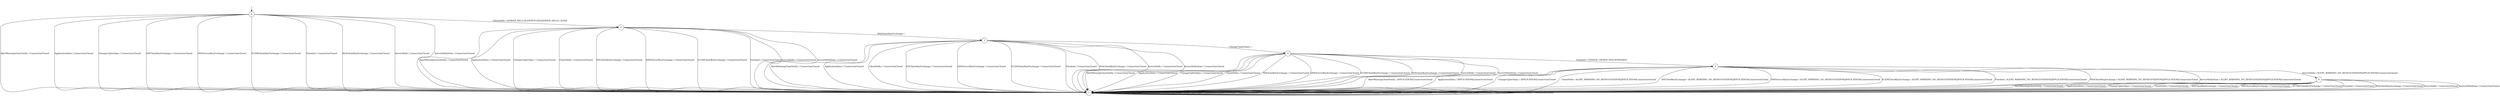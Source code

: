 digraph g {
__start0 [label="" shape="none"];

	s0 [shape="circle" label="0"];
	s1 [shape="circle" label="1"];
	s2 [shape="circle" label="2"];
	s3 [shape="circle" label="3"];
	s4 [shape="circle" label="4"];
	s5 [shape="circle" label="5"];
	s6 [shape="circle" label="6"];
	s0 -> s1 [label="AlertWarningCloseNotify / ConnectionClosed"];
	s0 -> s1 [label="ApplicationData / ConnectionClosed"];
	s0 -> s1 [label="ChangeCipherSpec / ConnectionClosed"];
	s0 -> s2 [label="ClientHello / SERVER_HELLO|CERTIFICATE|SERVER_HELLO_DONE"];
	s0 -> s1 [label="DHClientKeyExchange / ConnectionClosed"];
	s0 -> s1 [label="DHEServerKeyExchange / ConnectionClosed"];
	s0 -> s1 [label="ECDHClientKeyExchange / ConnectionClosed"];
	s0 -> s1 [label="Finished / ConnectionClosed"];
	s0 -> s1 [label="RSAClientKeyExchange / ConnectionClosed"];
	s0 -> s1 [label="ServerHello / ConnectionClosed"];
	s0 -> s1 [label="ServerHelloDone / ConnectionClosed"];
	s1 -> s1 [label="AlertWarningCloseNotify / ConnectionClosed"];
	s1 -> s1 [label="ApplicationData / ConnectionClosed"];
	s1 -> s1 [label="ChangeCipherSpec / ConnectionClosed"];
	s1 -> s1 [label="ClientHello / ConnectionClosed"];
	s1 -> s1 [label="DHClientKeyExchange / ConnectionClosed"];
	s1 -> s1 [label="DHEServerKeyExchange / ConnectionClosed"];
	s1 -> s1 [label="ECDHClientKeyExchange / ConnectionClosed"];
	s1 -> s1 [label="Finished / ConnectionClosed"];
	s1 -> s1 [label="RSAClientKeyExchange / ConnectionClosed"];
	s1 -> s1 [label="ServerHello / ConnectionClosed"];
	s1 -> s1 [label="ServerHelloDone / ConnectionClosed"];
	s2 -> s1 [label="AlertWarningCloseNotify / ConnectionClosed"];
	s2 -> s1 [label="ApplicationData / ConnectionClosed"];
	s2 -> s1 [label="ChangeCipherSpec / ConnectionClosed"];
	s2 -> s1 [label="ClientHello / ConnectionClosed"];
	s2 -> s1 [label="DHClientKeyExchange / ConnectionClosed"];
	s2 -> s1 [label="DHEServerKeyExchange / ConnectionClosed"];
	s2 -> s1 [label="ECDHClientKeyExchange / ConnectionClosed"];
	s2 -> s1 [label="Finished / ConnectionClosed"];
	s2 -> s3 [label="RSAClientKeyExchange / -"];
	s2 -> s1 [label="ServerHello / ConnectionClosed"];
	s2 -> s1 [label="ServerHelloDone / ConnectionClosed"];
	s3 -> s1 [label="AlertWarningCloseNotify / ConnectionClosed"];
	s3 -> s1 [label="ApplicationData / ConnectionClosed"];
	s3 -> s4 [label="ChangeCipherSpec / -"];
	s3 -> s1 [label="ClientHello / ConnectionClosed"];
	s3 -> s1 [label="DHClientKeyExchange / ConnectionClosed"];
	s3 -> s1 [label="DHEServerKeyExchange / ConnectionClosed"];
	s3 -> s1 [label="ECDHClientKeyExchange / ConnectionClosed"];
	s3 -> s1 [label="Finished / ConnectionClosed"];
	s3 -> s1 [label="RSAClientKeyExchange / ConnectionClosed"];
	s3 -> s1 [label="ServerHello / ConnectionClosed"];
	s3 -> s1 [label="ServerHelloDone / ConnectionClosed"];
	s4 -> s1 [label="AlertWarningCloseNotify / ConnectionClosed"];
	s4 -> s1 [label="ApplicationData / ConnectionClosed"];
	s4 -> s1 [label="ChangeCipherSpec / ConnectionClosed"];
	s4 -> s1 [label="ClientHello / ConnectionClosed"];
	s4 -> s1 [label="DHClientKeyExchange / ConnectionClosed"];
	s4 -> s1 [label="DHEServerKeyExchange / ConnectionClosed"];
	s4 -> s1 [label="ECDHClientKeyExchange / ConnectionClosed"];
	s4 -> s5 [label="Finished / CHANGE_CIPHER_SPEC|FINISHED"];
	s4 -> s1 [label="RSAClientKeyExchange / ConnectionClosed"];
	s4 -> s1 [label="ServerHello / ConnectionClosed"];
	s4 -> s1 [label="ServerHelloDone / ConnectionClosed"];
	s5 -> s1 [label="AlertWarningCloseNotify / APPLICATION|ConnectionClosed"];
	s5 -> s1 [label="ApplicationData / APPLICATION|ConnectionClosed"];
	s5 -> s1 [label="ChangeCipherSpec / APPLICATION|ConnectionClosed"];
	s5 -> s1 [label="ClientHello / ALERT_WARNING_NO_RENEGOTIATION|APPLICATION|ConnectionClosed"];
	s5 -> s1 [label="DHClientKeyExchange / ALERT_WARNING_NO_RENEGOTIATION|APPLICATION|ConnectionClosed"];
	s5 -> s1 [label="DHEServerKeyExchange / ALERT_WARNING_NO_RENEGOTIATION|APPLICATION|ConnectionClosed"];
	s5 -> s1 [label="ECDHClientKeyExchange / ALERT_WARNING_NO_RENEGOTIATION|APPLICATION|ConnectionClosed"];
	s5 -> s1 [label="Finished / ALERT_WARNING_NO_RENEGOTIATION|APPLICATION|ConnectionClosed"];
	s5 -> s1 [label="RSAClientKeyExchange / ALERT_WARNING_NO_RENEGOTIATION|APPLICATION|ConnectionClosed"];
	s5 -> s6 [label="ServerHello / ALERT_WARNING_NO_RENEGOTIATION|APPLICATION|ConnectionClosed"];
	s5 -> s1 [label="ServerHelloDone / ALERT_WARNING_NO_RENEGOTIATION|APPLICATION|ConnectionClosed"];
	s6 -> s1 [label="AlertWarningCloseNotify / ConnectionClosed"];
	s6 -> s1 [label="ApplicationData / ConnectionClosed"];
	s6 -> s1 [label="ChangeCipherSpec / ConnectionClosed"];
	s6 -> s1 [label="ClientHello / ConnectionClosed"];
	s6 -> s1 [label="DHClientKeyExchange / ConnectionClosed"];
	s6 -> s1 [label="DHEServerKeyExchange / ConnectionClosed"];
	s6 -> s1 [label="ECDHClientKeyExchange / ConnectionClosed"];
	s6 -> s1 [label="Finished / ConnectionClosed"];
	s6 -> s1 [label="RSAClientKeyExchange / ConnectionClosed"];
	s6 -> s1 [label="ServerHello / ConnectionClosed"];
	s6 -> s1 [label="ServerHelloDone / ConnectionClosed"];

__start0 -> s0;
}
